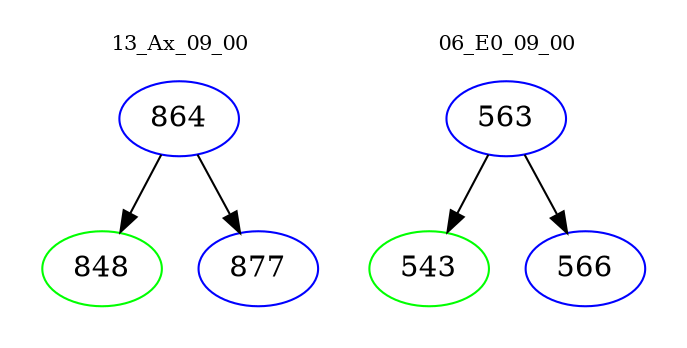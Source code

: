 digraph{
subgraph cluster_0 {
color = white
label = "13_Ax_09_00";
fontsize=10;
T0_864 [label="864", color="blue"]
T0_864 -> T0_848 [color="black"]
T0_848 [label="848", color="green"]
T0_864 -> T0_877 [color="black"]
T0_877 [label="877", color="blue"]
}
subgraph cluster_1 {
color = white
label = "06_E0_09_00";
fontsize=10;
T1_563 [label="563", color="blue"]
T1_563 -> T1_543 [color="black"]
T1_543 [label="543", color="green"]
T1_563 -> T1_566 [color="black"]
T1_566 [label="566", color="blue"]
}
}

